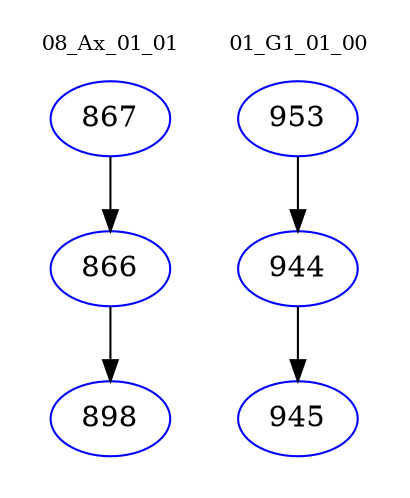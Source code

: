 digraph{
subgraph cluster_0 {
color = white
label = "08_Ax_01_01";
fontsize=10;
T0_867 [label="867", color="blue"]
T0_867 -> T0_866 [color="black"]
T0_866 [label="866", color="blue"]
T0_866 -> T0_898 [color="black"]
T0_898 [label="898", color="blue"]
}
subgraph cluster_1 {
color = white
label = "01_G1_01_00";
fontsize=10;
T1_953 [label="953", color="blue"]
T1_953 -> T1_944 [color="black"]
T1_944 [label="944", color="blue"]
T1_944 -> T1_945 [color="black"]
T1_945 [label="945", color="blue"]
}
}
